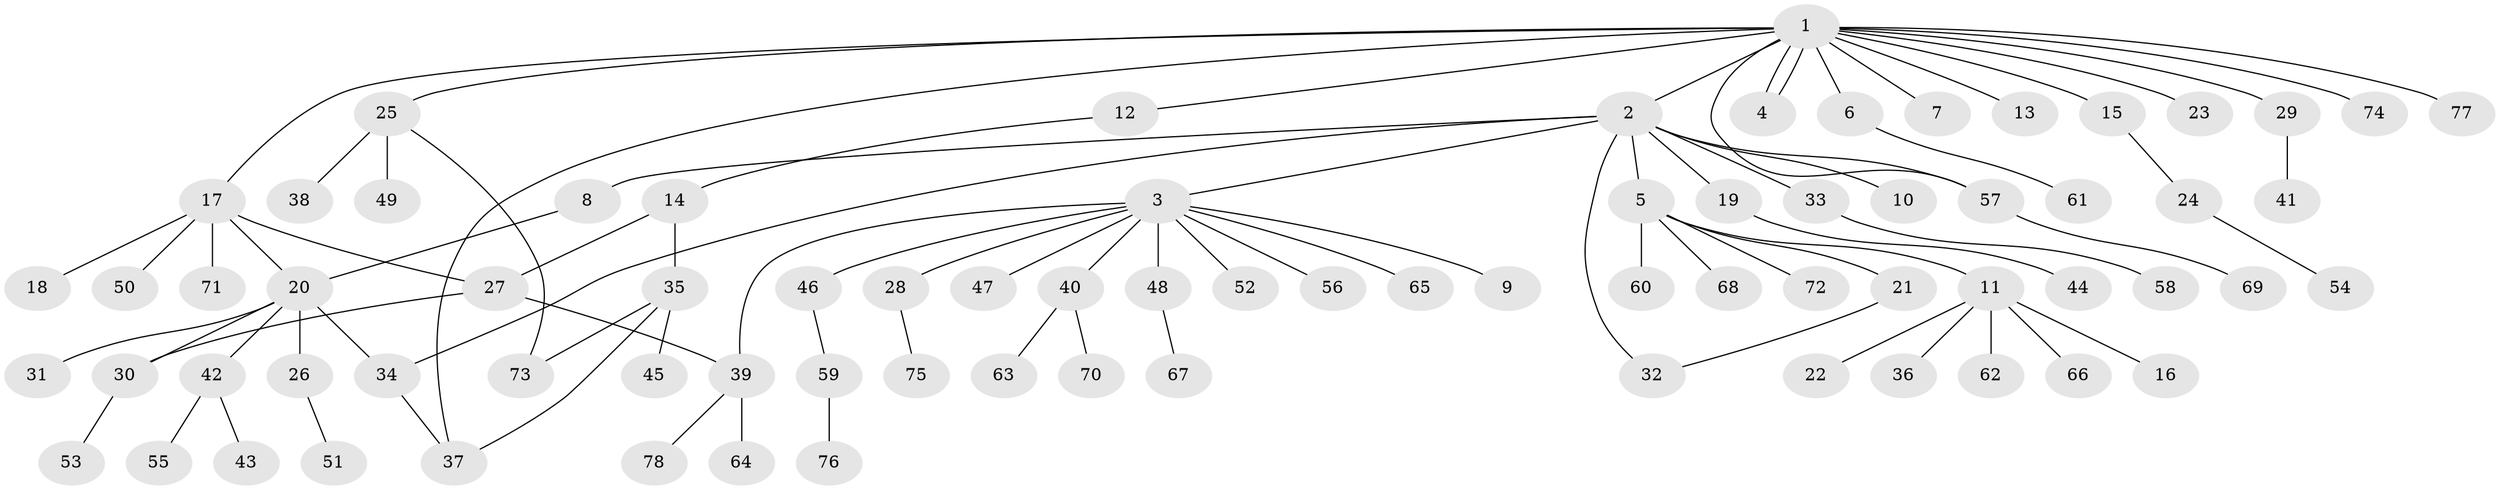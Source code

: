 // coarse degree distribution, {14: 0.017857142857142856, 10: 0.05357142857142857, 2: 0.16071428571428573, 5: 0.03571428571428571, 1: 0.625, 3: 0.05357142857142857, 4: 0.05357142857142857}
// Generated by graph-tools (version 1.1) at 2025/23/03/03/25 07:23:49]
// undirected, 78 vertices, 88 edges
graph export_dot {
graph [start="1"]
  node [color=gray90,style=filled];
  1;
  2;
  3;
  4;
  5;
  6;
  7;
  8;
  9;
  10;
  11;
  12;
  13;
  14;
  15;
  16;
  17;
  18;
  19;
  20;
  21;
  22;
  23;
  24;
  25;
  26;
  27;
  28;
  29;
  30;
  31;
  32;
  33;
  34;
  35;
  36;
  37;
  38;
  39;
  40;
  41;
  42;
  43;
  44;
  45;
  46;
  47;
  48;
  49;
  50;
  51;
  52;
  53;
  54;
  55;
  56;
  57;
  58;
  59;
  60;
  61;
  62;
  63;
  64;
  65;
  66;
  67;
  68;
  69;
  70;
  71;
  72;
  73;
  74;
  75;
  76;
  77;
  78;
  1 -- 2;
  1 -- 4;
  1 -- 4;
  1 -- 6;
  1 -- 7;
  1 -- 12;
  1 -- 13;
  1 -- 15;
  1 -- 17;
  1 -- 23;
  1 -- 25;
  1 -- 29;
  1 -- 37;
  1 -- 57;
  1 -- 74;
  1 -- 77;
  2 -- 3;
  2 -- 5;
  2 -- 8;
  2 -- 10;
  2 -- 19;
  2 -- 32;
  2 -- 33;
  2 -- 34;
  2 -- 57;
  3 -- 9;
  3 -- 28;
  3 -- 39;
  3 -- 40;
  3 -- 46;
  3 -- 47;
  3 -- 48;
  3 -- 52;
  3 -- 56;
  3 -- 65;
  5 -- 11;
  5 -- 21;
  5 -- 60;
  5 -- 68;
  5 -- 72;
  6 -- 61;
  8 -- 20;
  11 -- 16;
  11 -- 22;
  11 -- 36;
  11 -- 62;
  11 -- 66;
  12 -- 14;
  14 -- 27;
  14 -- 35;
  15 -- 24;
  17 -- 18;
  17 -- 20;
  17 -- 27;
  17 -- 50;
  17 -- 71;
  19 -- 44;
  20 -- 26;
  20 -- 30;
  20 -- 31;
  20 -- 34;
  20 -- 42;
  21 -- 32;
  24 -- 54;
  25 -- 38;
  25 -- 49;
  25 -- 73;
  26 -- 51;
  27 -- 30;
  27 -- 39;
  28 -- 75;
  29 -- 41;
  30 -- 53;
  33 -- 58;
  34 -- 37;
  35 -- 37;
  35 -- 45;
  35 -- 73;
  39 -- 64;
  39 -- 78;
  40 -- 63;
  40 -- 70;
  42 -- 43;
  42 -- 55;
  46 -- 59;
  48 -- 67;
  57 -- 69;
  59 -- 76;
}
